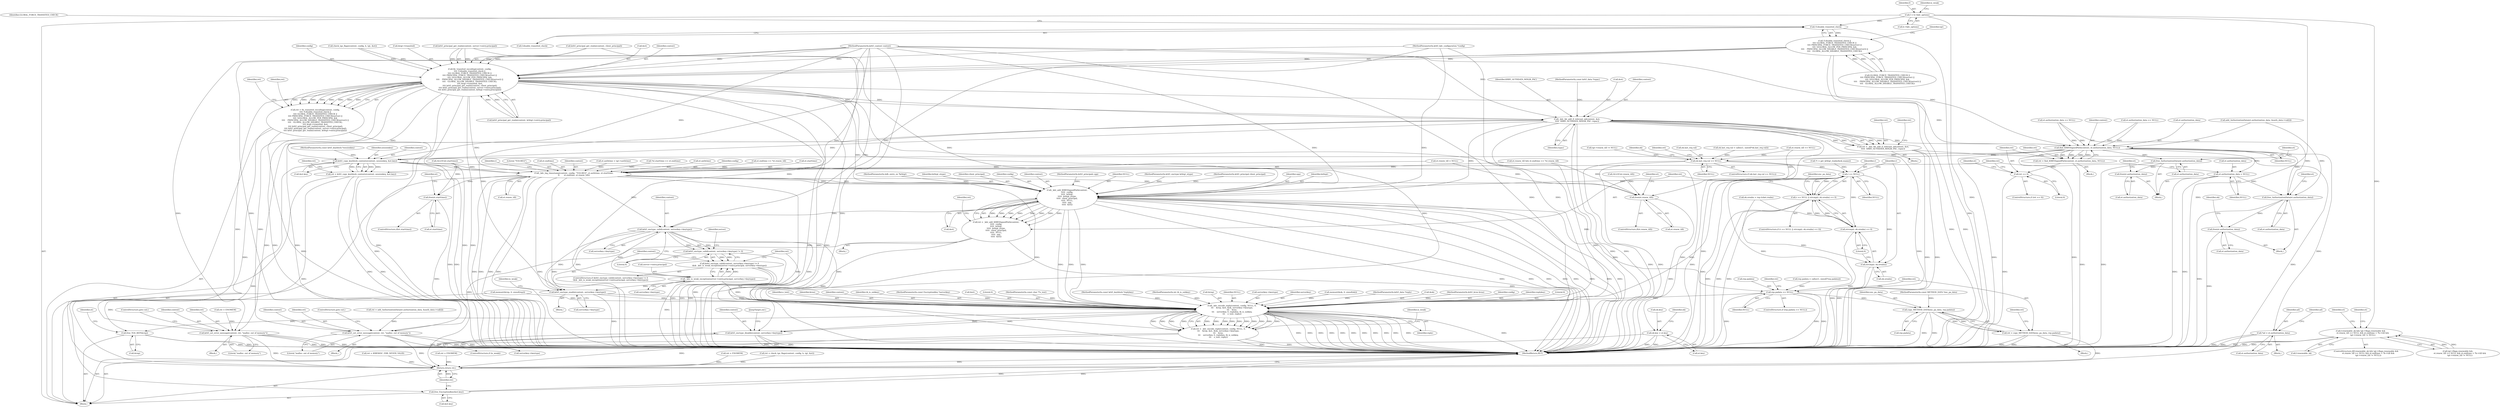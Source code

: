digraph "0_heimdal_b1e699103f08d6a0ca46a122193c9da65f6cf837_1@pointer" {
"1000139" [label="(Call,f = b->kdc_options)"];
"1000229" [label="(Call,!f.disable_transited_check)"];
"1000228" [label="(Call,!f.disable_transited_check ||\n\t\t\t\t GLOBAL_FORCE_TRANSITED_CHECK ||\n\t\t\t\t PRINCIPAL_FORCE_TRANSITED_CHECK(server) ||\n\t\t\t\t !((GLOBAL_ALLOW_PER_PRINCIPAL &&\n\t\t\t\t    PRINCIPAL_ALLOW_DISABLE_TRANSITED_CHECK(server)) ||\n\t\t\t\t   GLOBAL_ALLOW_DISABLE_TRANSITED_CHECK))"];
"1000225" [label="(Call,fix_transited_encoding(context, config,\n\t\t\t\t !f.disable_transited_check ||\n\t\t\t\t GLOBAL_FORCE_TRANSITED_CHECK ||\n\t\t\t\t PRINCIPAL_FORCE_TRANSITED_CHECK(server) ||\n\t\t\t\t !((GLOBAL_ALLOW_PER_PRINCIPAL &&\n\t\t\t\t    PRINCIPAL_ALLOW_DISABLE_TRANSITED_CHECK(server)) ||\n\t\t\t\t   GLOBAL_ALLOW_DISABLE_TRANSITED_CHECK),\n \t\t\t\t &tgt->transited, &et,\n \t\t\t\t krb5_principal_get_realm(context, client_principal),\n \t\t\t\t krb5_principal_get_realm(context, server->entry.principal),\n\t\t\t\t krb5_principal_get_realm(context, krbtgt->entry.principal)))"];
"1000223" [label="(Call,ret = fix_transited_encoding(context, config,\n\t\t\t\t !f.disable_transited_check ||\n\t\t\t\t GLOBAL_FORCE_TRANSITED_CHECK ||\n\t\t\t\t PRINCIPAL_FORCE_TRANSITED_CHECK(server) ||\n\t\t\t\t !((GLOBAL_ALLOW_PER_PRINCIPAL &&\n\t\t\t\t    PRINCIPAL_ALLOW_DISABLE_TRANSITED_CHECK(server)) ||\n\t\t\t\t   GLOBAL_ALLOW_DISABLE_TRANSITED_CHECK),\n \t\t\t\t &tgt->transited, &et,\n \t\t\t\t krb5_principal_get_realm(context, client_principal),\n \t\t\t\t krb5_principal_get_realm(context, server->entry.principal),\n\t\t\t\t krb5_principal_get_realm(context, krbtgt->entry.principal)))"];
"1001125" [label="(Return,return ret;)"];
"1000647" [label="(Call,_kdc_tkt_add_if_relevant_ad(context, &et,\n\t\t\t\t\t  KRB5_AUTHDATA_WIN2K_PAC, rspac))"];
"1000645" [label="(Call,ret = _kdc_tkt_add_if_relevant_ad(context, &et,\n\t\t\t\t\t  KRB5_AUTHDATA_WIN2K_PAC, rspac))"];
"1000691" [label="(Call,krb5_set_error_message(context, ret, \"malloc: out of memory\"))"];
"1000723" [label="(Call,krb5_set_error_message(context, ret, \"malloc: out of memory\"))"];
"1000730" [label="(Call,find_KRB5SignedPath(context, et.authorization_data, NULL))"];
"1000728" [label="(Call,ret = find_KRB5SignedPath(context, et.authorization_data, NULL))"];
"1000737" [label="(Call,ret == 0)"];
"1000750" [label="(Call,free_AuthorizationData(et.authorization_data))"];
"1000754" [label="(Call,free(et.authorization_data))"];
"1000758" [label="(Call,et.authorization_data = NULL)"];
"1001091" [label="(Call,free_AuthorizationData(et.authorization_data))"];
"1001095" [label="(Call,free(et.authorization_data))"];
"1000766" [label="(Call,*ad = et.authorization_data)"];
"1000788" [label="(Call,krb5_copy_keyblock_contents(context, sessionkey, &et.key))"];
"1000786" [label="(Call,ret = krb5_copy_keyblock_contents(context, sessionkey, &et.key))"];
"1000812" [label="(Call,ek.key = et.key)"];
"1000914" [label="(Call,_kdc_log_timestamp(context, config, \"TGS-REQ\", et.authtime, et.starttime,\n\t\t       et.endtime, et.renew_till))"];
"1000954" [label="(Call,_kdc_add_KRB5SignedPath(context,\n\t\t\t\t\t  config,\n\t\t\t\t\t  krbtgt,\n\t\t\t\t\t  krbtgt_etype,\n\t\t\t\t\t  client_principal,\n\t\t\t\t\t  NULL,\n\t\t\t\t\t  spp,\n\t\t\t\t\t  &et))"];
"1000952" [label="(Call,ret = _kdc_add_KRB5SignedPath(context,\n\t\t\t\t\t  config,\n\t\t\t\t\t  krbtgt,\n\t\t\t\t\t  krbtgt_etype,\n\t\t\t\t\t  client_principal,\n\t\t\t\t\t  NULL,\n\t\t\t\t\t  spp,\n\t\t\t\t\t  &et))"];
"1000984" [label="(Call,rep.padata == NULL)"];
"1000996" [label="(Call,copy_METHOD_DATA(enc_pa_data, rep.padata))"];
"1000994" [label="(Call,ret = copy_METHOD_DATA(enc_pa_data, rep.padata))"];
"1001033" [label="(Call,_kdc_encode_reply(context, config, NULL, 0,\n\t\t\t    &rep, &et, &ek, serverkey->keytype,\n\t\t\t    kvno,\n\t\t\t    serverkey, 0, replykey, rk_is_subkey,\n\t\t\t    e_text, reply))"];
"1001031" [label="(Call,ret = _kdc_encode_reply(context, config, NULL, 0,\n\t\t\t    &rep, &et, &ek, serverkey->keytype,\n\t\t\t    kvno,\n\t\t\t    serverkey, 0, replykey, rk_is_subkey,\n\t\t\t    e_text, reply))"];
"1001056" [label="(Call,krb5_enctype_disable(context, serverkey->keytype))"];
"1001062" [label="(Call,free_TGS_REP(&rep))"];
"1001007" [label="(Call,krb5_enctype_valid(context, serverkey->keytype))"];
"1001006" [label="(Call,krb5_enctype_valid(context, serverkey->keytype) != 0)"];
"1001005" [label="(Call,krb5_enctype_valid(context, serverkey->keytype) != 0\n\t&& _kdc_is_weak_exception(server->entry.principal, serverkey->keytype))"];
"1001013" [label="(Call,_kdc_is_weak_exception(server->entry.principal, serverkey->keytype))"];
"1001023" [label="(Call,krb5_enctype_enable(context, serverkey->keytype))"];
"1001074" [label="(Call,free(et.starttime))"];
"1001082" [label="(Call,free(et.renew_till))"];
"1001120" [label="(Call,free_EncryptionKey(&et.key))"];
"1000835" [label="(Call,ek.last_req.val == NULL)"];
"1000941" [label="(Call,r == NULL)"];
"1000940" [label="(Call,r == NULL || strcmp(r, ek.srealm) == 0)"];
"1000944" [label="(Call,strcmp(r, ek.srealm) == 0)"];
"1000945" [label="(Call,strcmp(r, ek.srealm))"];
"1000379" [label="(Call,f.renewable_ok && tgt->flags.renewable &&\n       et.renew_till == NULL && et.endtime < *b->till &&\n       tgt->renew_till != NULL)"];
"1000404" [label="(Call,tgt->renew_till != NULL)"];
"1000939" [label="(ControlStructure,if (r == NULL || strcmp(r, ek.srealm) == 0))"];
"1000914" [label="(Call,_kdc_log_timestamp(context, config, \"TGS-REQ\", et.authtime, et.starttime,\n\t\t       et.endtime, et.renew_till))"];
"1000249" [label="(Call,&et)"];
"1000228" [label="(Call,!f.disable_transited_check ||\n\t\t\t\t GLOBAL_FORCE_TRANSITED_CHECK ||\n\t\t\t\t PRINCIPAL_FORCE_TRANSITED_CHECK(server) ||\n\t\t\t\t !((GLOBAL_ALLOW_PER_PRINCIPAL &&\n\t\t\t\t    PRINCIPAL_ALLOW_DISABLE_TRANSITED_CHECK(server)) ||\n\t\t\t\t   GLOBAL_ALLOW_DISABLE_TRANSITED_CHECK))"];
"1000767" [label="(Identifier,ad)"];
"1001049" [label="(Literal,0)"];
"1000710" [label="(Call,add_AuthorizationData(et.authorization_data, &auth_data->val[i]))"];
"1000140" [label="(Identifier,f)"];
"1000687" [label="(Block,)"];
"1001052" [label="(Identifier,e_text)"];
"1001063" [label="(Call,&rep)"];
"1000791" [label="(Call,&et.key)"];
"1000692" [label="(Identifier,context)"];
"1000708" [label="(Call,ret = add_AuthorizationData(et.authorization_data, &auth_data->val[i]))"];
"1000932" [label="(Call,*r = get_krbtgt_realm(&ek.sname))"];
"1000251" [label="(Call,krb5_principal_get_realm(context, client_principal))"];
"1000726" [label="(Literal,\"malloc: out of memory\")"];
"1000177" [label="(Call,et.authtime = tgt->authtime)"];
"1000756" [label="(Identifier,et)"];
"1000813" [label="(Call,ek.key)"];
"1000812" [label="(Call,ek.key = et.key)"];
"1001014" [label="(Call,server->entry.principal)"];
"1000754" [label="(Call,free(et.authorization_data))"];
"1000786" [label="(Call,ret = krb5_copy_keyblock_contents(context, sessionkey, &et.key))"];
"1000759" [label="(Call,et.authorization_data)"];
"1000959" [label="(Identifier,client_principal)"];
"1000111" [label="(MethodParameterIn,krb5_context context)"];
"1000658" [label="(Block,)"];
"1000850" [label="(Identifier,ek)"];
"1001091" [label="(Call,free_AuthorizationData(et.authorization_data))"];
"1001033" [label="(Call,_kdc_encode_reply(context, config, NULL, 0,\n\t\t\t    &rep, &et, &ek, serverkey->keytype,\n\t\t\t    kvno,\n\t\t\t    serverkey, 0, replykey, rk_is_subkey,\n\t\t\t    e_text, reply))"];
"1000112" [label="(MethodParameterIn,krb5_kdc_configuration *config)"];
"1000378" [label="(ControlStructure,if(f.renewable_ok && tgt->flags.renewable &&\n       et.renew_till == NULL && et.endtime < *b->till &&\n       tgt->renew_till != NULL))"];
"1001090" [label="(Block,)"];
"1000646" [label="(Identifier,ret)"];
"1000956" [label="(Identifier,config)"];
"1000413" [label="(Identifier,et)"];
"1000947" [label="(Call,ek.srealm)"];
"1000962" [label="(Call,&et)"];
"1000644" [label="(Block,)"];
"1001016" [label="(Identifier,server)"];
"1000751" [label="(Call,et.authorization_data)"];
"1000927" [label="(Call,et.renew_till)"];
"1000560" [label="(Call,ret = KRB5KDC_ERR_NEVER_VALID)"];
"1000983" [label="(ControlStructure,if (rep.padata == NULL))"];
"1001025" [label="(Call,serverkey->keytype)"];
"1001005" [label="(Call,krb5_enctype_valid(context, serverkey->keytype) != 0\n\t&& _kdc_is_weak_exception(server->entry.principal, serverkey->keytype))"];
"1000790" [label="(Identifier,sessionkey)"];
"1000943" [label="(Identifier,NULL)"];
"1000944" [label="(Call,strcmp(r, ek.srealm) == 0)"];
"1000551" [label="(Call,*et.starttime == et.endtime)"];
"1000789" [label="(Identifier,context)"];
"1000985" [label="(Call,rep.padata)"];
"1000971" [label="(Block,)"];
"1000722" [label="(Block,)"];
"1001047" [label="(Identifier,kvno)"];
"1000213" [label="(Call,check_tgs_flags(context, config, b, tgt, &et))"];
"1001034" [label="(Identifier,context)"];
"1001051" [label="(Identifier,rk_is_subkey)"];
"1000762" [label="(Identifier,NULL)"];
"1000918" [label="(Call,et.authtime)"];
"1000990" [label="(Call,ret = ENOMEM)"];
"1000760" [label="(Identifier,et)"];
"1000951" [label="(Block,)"];
"1000226" [label="(Identifier,context)"];
"1000141" [label="(Call,b->kdc_options)"];
"1000952" [label="(Call,ret = _kdc_add_KRB5SignedPath(context,\n\t\t\t\t\t  config,\n\t\t\t\t\t  krbtgt,\n\t\t\t\t\t  krbtgt_etype,\n\t\t\t\t\t  client_principal,\n\t\t\t\t\t  NULL,\n\t\t\t\t\t  spp,\n\t\t\t\t\t  &et))"];
"1001009" [label="(Call,serverkey->keytype)"];
"1000955" [label="(Identifier,context)"];
"1000844" [label="(Identifier,ret)"];
"1000750" [label="(Call,free_AuthorizationData(et.authorization_data))"];
"1000688" [label="(Call,ret = ENOMEM)"];
"1001007" [label="(Call,krb5_enctype_valid(context, serverkey->keytype))"];
"1000916" [label="(Identifier,config)"];
"1000417" [label="(Call,ALLOC(et.renew_till))"];
"1001074" [label="(Call,free(et.starttime))"];
"1000118" [label="(MethodParameterIn,const EncryptionKey *serverkey)"];
"1000261" [label="(Call,krb5_principal_get_realm(context, krbtgt->entry.principal))"];
"1000129" [label="(MethodParameterIn,krb5_principals spp)"];
"1001062" [label="(Call,free_TGS_REP(&rep))"];
"1000729" [label="(Identifier,ret)"];
"1000787" [label="(Identifier,ret)"];
"1000960" [label="(Identifier,NULL)"];
"1000945" [label="(Call,strcmp(r, ek.srealm))"];
"1000233" [label="(Call,GLOBAL_FORCE_TRANSITED_CHECK ||\n\t\t\t\t PRINCIPAL_FORCE_TRANSITED_CHECK(server) ||\n\t\t\t\t !((GLOBAL_ALLOW_PER_PRINCIPAL &&\n\t\t\t\t    PRINCIPAL_ALLOW_DISABLE_TRANSITED_CHECK(server)) ||\n\t\t\t\t   GLOBAL_ALLOW_DISABLE_TRANSITED_CHECK))"];
"1000147" [label="(Identifier,is_weak)"];
"1001012" [label="(Literal,0)"];
"1000991" [label="(Identifier,ret)"];
"1001092" [label="(Call,et.authorization_data)"];
"1000745" [label="(Identifier,et)"];
"1000229" [label="(Call,!f.disable_transited_check)"];
"1000652" [label="(Identifier,rspac)"];
"1001057" [label="(Identifier,context)"];
"1000764" [label="(Block,)"];
"1000134" [label="(Block,)"];
"1001008" [label="(Identifier,context)"];
"1000984" [label="(Call,rep.padata == NULL)"];
"1001078" [label="(ControlStructure,if(et.renew_till))"];
"1001102" [label="(Identifier,ek)"];
"1001024" [label="(Identifier,context)"];
"1000128" [label="(MethodParameterIn,krb5_enctype krbtgt_etype)"];
"1000768" [label="(Call,et.authorization_data)"];
"1001040" [label="(Call,&et)"];
"1001037" [label="(Literal,0)"];
"1000126" [label="(MethodParameterIn,krb5_principal client_principal)"];
"1001068" [label="(Identifier,et)"];
"1000582" [label="(Call,et.renew_till = NULL)"];
"1001006" [label="(Call,krb5_enctype_valid(context, serverkey->keytype) != 0)"];
"1001053" [label="(Identifier,reply)"];
"1000730" [label="(Call,find_KRB5SignedPath(context, et.authorization_data, NULL))"];
"1000132" [label="(MethodParameterIn,const char **e_text)"];
"1000961" [label="(Identifier,spp)"];
"1000116" [label="(MethodParameterIn,const krb5_keyblock *replykey)"];
"1000739" [label="(Literal,0)"];
"1000724" [label="(Identifier,context)"];
"1000725" [label="(Identifier,ret)"];
"1000234" [label="(Identifier,GLOBAL_FORCE_TRANSITED_CHECK)"];
"1001127" [label="(MethodReturn,RET)"];
"1000269" [label="(Identifier,ret)"];
"1001125" [label="(Return,return ret;)"];
"1001061" [label="(JumpTarget,out:)"];
"1000727" [label="(ControlStructure,goto out;)"];
"1000695" [label="(ControlStructure,goto out;)"];
"1000988" [label="(Identifier,NULL)"];
"1000432" [label="(Identifier,et)"];
"1000735" [label="(Identifier,NULL)"];
"1000682" [label="(Call,et.authorization_data == NULL)"];
"1000723" [label="(Call,krb5_set_error_message(context, ret, \"malloc: out of memory\"))"];
"1001097" [label="(Identifier,et)"];
"1000775" [label="(Identifier,ad)"];
"1000569" [label="(Call,et.endtime == *et.renew_till)"];
"1000998" [label="(Call,rep.padata)"];
"1000921" [label="(Call,et.starttime)"];
"1001022" [label="(Block,)"];
"1000834" [label="(ControlStructure,if (ek.last_req.val == NULL))"];
"1000994" [label="(Call,ret = copy_METHOD_DATA(enc_pa_data, rep.padata))"];
"1000896" [label="(Call,ek.srealm = rep.ticket.realm)"];
"1001054" [label="(ControlStructure,if (is_weak))"];
"1001088" [label="(Identifier,et)"];
"1000654" [label="(Identifier,ret)"];
"1000694" [label="(Literal,\"malloc: out of memory\")"];
"1000117" [label="(MethodParameterIn,int rk_is_subkey)"];
"1000119" [label="(MethodParameterIn,const krb5_keyblock *sessionkey)"];
"1000565" [label="(Call,et.renew_till && et.endtime == *et.renew_till)"];
"1001038" [label="(Call,&rep)"];
"1000957" [label="(Identifier,krbtgt)"];
"1000843" [label="(Call,ret = ENOMEM)"];
"1000737" [label="(Call,ret == 0)"];
"1000972" [label="(Call,rep.padata = calloc(1, sizeof(*rep.padata)))"];
"1000954" [label="(Call,_kdc_add_KRB5SignedPath(context,\n\t\t\t\t\t  config,\n\t\t\t\t\t  krbtgt,\n\t\t\t\t\t  krbtgt_etype,\n\t\t\t\t\t  client_principal,\n\t\t\t\t\t  NULL,\n\t\t\t\t\t  spp,\n\t\t\t\t\t  &et))"];
"1000223" [label="(Call,ret = fix_transited_encoding(context, config,\n\t\t\t\t !f.disable_transited_check ||\n\t\t\t\t GLOBAL_FORCE_TRANSITED_CHECK ||\n\t\t\t\t PRINCIPAL_FORCE_TRANSITED_CHECK(server) ||\n\t\t\t\t !((GLOBAL_ALLOW_PER_PRINCIPAL &&\n\t\t\t\t    PRINCIPAL_ALLOW_DISABLE_TRANSITED_CHECK(server)) ||\n\t\t\t\t   GLOBAL_ALLOW_DISABLE_TRANSITED_CHECK),\n \t\t\t\t &tgt->transited, &et,\n \t\t\t\t krb5_principal_get_realm(context, client_principal),\n \t\t\t\t krb5_principal_get_realm(context, server->entry.principal),\n\t\t\t\t krb5_principal_get_realm(context, krbtgt->entry.principal)))"];
"1001004" [label="(ControlStructure,if (krb5_enctype_valid(context, serverkey->keytype) != 0\n\t&& _kdc_is_weak_exception(server->entry.principal, serverkey->keytype)))"];
"1000691" [label="(Call,krb5_set_error_message(context, ret, \"malloc: out of memory\"))"];
"1000254" [label="(Call,krb5_principal_get_realm(context, server->entry.principal))"];
"1001120" [label="(Call,free_EncryptionKey(&et.key))"];
"1000835" [label="(Call,ek.last_req.val == NULL)"];
"1001121" [label="(Call,&et.key)"];
"1000383" [label="(Call,tgt->flags.renewable &&\n       et.renew_till == NULL && et.endtime < *b->till &&\n       tgt->renew_till != NULL)"];
"1000645" [label="(Call,ret = _kdc_tkt_add_if_relevant_ad(context, &et,\n\t\t\t\t\t  KRB5_AUTHDATA_WIN2K_PAC, rspac))"];
"1000819" [label="(Call,ek.last_req.val = calloc(1, sizeof(*ek.last_req.val)))"];
"1000211" [label="(Call,ret = check_tgs_flags(context, config, b, tgt, &et))"];
"1000731" [label="(Identifier,context)"];
"1000648" [label="(Identifier,context)"];
"1000149" [label="(Call,memset(&rep, 0, sizeof(rep)))"];
"1001032" [label="(Identifier,ret)"];
"1000758" [label="(Call,et.authorization_data = NULL)"];
"1001083" [label="(Call,et.renew_till)"];
"1000933" [label="(Identifier,r)"];
"1001036" [label="(Identifier,NULL)"];
"1000225" [label="(Call,fix_transited_encoding(context, config,\n\t\t\t\t !f.disable_transited_check ||\n\t\t\t\t GLOBAL_FORCE_TRANSITED_CHECK ||\n\t\t\t\t PRINCIPAL_FORCE_TRANSITED_CHECK(server) ||\n\t\t\t\t !((GLOBAL_ALLOW_PER_PRINCIPAL &&\n\t\t\t\t    PRINCIPAL_ALLOW_DISABLE_TRANSITED_CHECK(server)) ||\n\t\t\t\t   GLOBAL_ALLOW_DISABLE_TRANSITED_CHECK),\n \t\t\t\t &tgt->transited, &et,\n \t\t\t\t krb5_principal_get_realm(context, client_principal),\n \t\t\t\t krb5_principal_get_realm(context, server->entry.principal),\n\t\t\t\t krb5_principal_get_realm(context, krbtgt->entry.principal)))"];
"1000766" [label="(Call,*ad = et.authorization_data)"];
"1001096" [label="(Call,et.authorization_data)"];
"1000995" [label="(Identifier,ret)"];
"1000127" [label="(MethodParameterIn,hdb_entry_ex *krbtgt)"];
"1000390" [label="(Call,et.renew_till == NULL)"];
"1000664" [label="(Call,et.authorization_data == NULL)"];
"1000380" [label="(Call,f.renewable_ok)"];
"1000796" [label="(Identifier,ret)"];
"1000693" [label="(Identifier,ret)"];
"1000816" [label="(Call,et.key)"];
"1000950" [label="(Literal,0)"];
"1000965" [label="(Identifier,ret)"];
"1001126" [label="(Identifier,ret)"];
"1000997" [label="(Identifier,enc_pa_data)"];
"1000841" [label="(Identifier,NULL)"];
"1001002" [label="(Identifier,ret)"];
"1000738" [label="(Identifier,ret)"];
"1001044" [label="(Call,serverkey->keytype)"];
"1001095" [label="(Call,free(et.authorization_data))"];
"1000736" [label="(ControlStructure,if (ret == 0))"];
"1000227" [label="(Identifier,config)"];
"1001048" [label="(Identifier,serverkey)"];
"1001070" [label="(ControlStructure,if(et.starttime))"];
"1001023" [label="(Call,krb5_enctype_enable(context, serverkey->keytype))"];
"1000161" [label="(Call,memset(&ek, 0, sizeof(ek)))"];
"1000946" [label="(Identifier,r)"];
"1001082" [label="(Call,free(et.renew_till))"];
"1000749" [label="(Block,)"];
"1000969" [label="(Identifier,enc_pa_data)"];
"1001058" [label="(Call,serverkey->keytype)"];
"1000958" [label="(Identifier,krbtgt_etype)"];
"1000647" [label="(Call,_kdc_tkt_add_if_relevant_ad(context, &et,\n\t\t\t\t\t  KRB5_AUTHDATA_WIN2K_PAC, rspac))"];
"1000131" [label="(MethodParameterIn,const METHOD_DATA *enc_pa_data)"];
"1000755" [label="(Call,et.authorization_data)"];
"1000133" [label="(MethodParameterIn,krb5_data *reply)"];
"1000230" [label="(Call,f.disable_transited_check)"];
"1000651" [label="(Identifier,KRB5_AUTHDATA_WIN2K_PAC)"];
"1001055" [label="(Identifier,is_weak)"];
"1001029" [label="(Identifier,is_weak)"];
"1000728" [label="(Call,ret = find_KRB5SignedPath(context, et.authorization_data, NULL))"];
"1000953" [label="(Identifier,ret)"];
"1001075" [label="(Call,et.starttime)"];
"1001080" [label="(Identifier,et)"];
"1000940" [label="(Call,r == NULL || strcmp(r, ek.srealm) == 0)"];
"1000788" [label="(Call,krb5_copy_keyblock_contents(context, sessionkey, &et.key))"];
"1001042" [label="(Call,&ek)"];
"1001056" [label="(Call,krb5_enctype_disable(context, serverkey->keytype))"];
"1000942" [label="(Identifier,r)"];
"1000917" [label="(Literal,\"TGS-REQ\")"];
"1001031" [label="(Call,ret = _kdc_encode_reply(context, config, NULL, 0,\n\t\t\t    &rep, &et, &ek, serverkey->keytype,\n\t\t\t    kvno,\n\t\t\t    serverkey, 0, replykey, rk_is_subkey,\n\t\t\t    e_text, reply))"];
"1000201" [label="(Call,ALLOC(et.starttime))"];
"1001019" [label="(Call,serverkey->keytype)"];
"1000732" [label="(Call,et.authorization_data)"];
"1000139" [label="(Call,f = b->kdc_options)"];
"1000996" [label="(Call,copy_METHOD_DATA(enc_pa_data, rep.padata))"];
"1000120" [label="(MethodParameterIn,krb5_kvno kvno)"];
"1000924" [label="(Call,et.endtime)"];
"1000247" [label="(Identifier,tgt)"];
"1000941" [label="(Call,r == NULL)"];
"1001035" [label="(Identifier,config)"];
"1001013" [label="(Call,_kdc_is_weak_exception(server->entry.principal, serverkey->keytype))"];
"1000224" [label="(Identifier,ret)"];
"1000915" [label="(Identifier,context)"];
"1000130" [label="(MethodParameterIn,const krb5_data *rspac)"];
"1000245" [label="(Call,&tgt->transited)"];
"1000822" [label="(Identifier,ek)"];
"1000836" [label="(Call,ek.last_req.val)"];
"1001050" [label="(Identifier,replykey)"];
"1000379" [label="(Call,f.renewable_ok && tgt->flags.renewable &&\n       et.renew_till == NULL && et.endtime < *b->till &&\n       tgt->renew_till != NULL)"];
"1000649" [label="(Call,&et)"];
"1000139" -> "1000134"  [label="AST: "];
"1000139" -> "1000141"  [label="CFG: "];
"1000140" -> "1000139"  [label="AST: "];
"1000141" -> "1000139"  [label="AST: "];
"1000147" -> "1000139"  [label="CFG: "];
"1000139" -> "1001127"  [label="DDG: "];
"1000139" -> "1001127"  [label="DDG: "];
"1000139" -> "1000229"  [label="DDG: "];
"1000139" -> "1000379"  [label="DDG: "];
"1000229" -> "1000228"  [label="AST: "];
"1000229" -> "1000230"  [label="CFG: "];
"1000230" -> "1000229"  [label="AST: "];
"1000234" -> "1000229"  [label="CFG: "];
"1000228" -> "1000229"  [label="CFG: "];
"1000229" -> "1001127"  [label="DDG: "];
"1000229" -> "1000228"  [label="DDG: "];
"1000228" -> "1000225"  [label="AST: "];
"1000228" -> "1000233"  [label="CFG: "];
"1000233" -> "1000228"  [label="AST: "];
"1000247" -> "1000228"  [label="CFG: "];
"1000228" -> "1001127"  [label="DDG: "];
"1000228" -> "1001127"  [label="DDG: "];
"1000228" -> "1000225"  [label="DDG: "];
"1000228" -> "1000225"  [label="DDG: "];
"1000233" -> "1000228"  [label="DDG: "];
"1000233" -> "1000228"  [label="DDG: "];
"1000225" -> "1000223"  [label="AST: "];
"1000225" -> "1000261"  [label="CFG: "];
"1000226" -> "1000225"  [label="AST: "];
"1000227" -> "1000225"  [label="AST: "];
"1000245" -> "1000225"  [label="AST: "];
"1000249" -> "1000225"  [label="AST: "];
"1000251" -> "1000225"  [label="AST: "];
"1000254" -> "1000225"  [label="AST: "];
"1000261" -> "1000225"  [label="AST: "];
"1000223" -> "1000225"  [label="CFG: "];
"1000225" -> "1001127"  [label="DDG: "];
"1000225" -> "1001127"  [label="DDG: "];
"1000225" -> "1001127"  [label="DDG: "];
"1000225" -> "1001127"  [label="DDG: "];
"1000225" -> "1001127"  [label="DDG: "];
"1000225" -> "1001127"  [label="DDG: "];
"1000225" -> "1001127"  [label="DDG: "];
"1000225" -> "1001127"  [label="DDG: "];
"1000225" -> "1000223"  [label="DDG: "];
"1000225" -> "1000223"  [label="DDG: "];
"1000225" -> "1000223"  [label="DDG: "];
"1000225" -> "1000223"  [label="DDG: "];
"1000225" -> "1000223"  [label="DDG: "];
"1000225" -> "1000223"  [label="DDG: "];
"1000225" -> "1000223"  [label="DDG: "];
"1000225" -> "1000223"  [label="DDG: "];
"1000261" -> "1000225"  [label="DDG: "];
"1000261" -> "1000225"  [label="DDG: "];
"1000111" -> "1000225"  [label="DDG: "];
"1000213" -> "1000225"  [label="DDG: "];
"1000213" -> "1000225"  [label="DDG: "];
"1000112" -> "1000225"  [label="DDG: "];
"1000251" -> "1000225"  [label="DDG: "];
"1000251" -> "1000225"  [label="DDG: "];
"1000254" -> "1000225"  [label="DDG: "];
"1000254" -> "1000225"  [label="DDG: "];
"1000225" -> "1000647"  [label="DDG: "];
"1000225" -> "1000647"  [label="DDG: "];
"1000225" -> "1000691"  [label="DDG: "];
"1000225" -> "1000723"  [label="DDG: "];
"1000225" -> "1000730"  [label="DDG: "];
"1000225" -> "1000788"  [label="DDG: "];
"1000225" -> "1000914"  [label="DDG: "];
"1000225" -> "1000954"  [label="DDG: "];
"1000225" -> "1001033"  [label="DDG: "];
"1000223" -> "1000134"  [label="AST: "];
"1000224" -> "1000223"  [label="AST: "];
"1000269" -> "1000223"  [label="CFG: "];
"1000223" -> "1001127"  [label="DDG: "];
"1000223" -> "1001127"  [label="DDG: "];
"1000223" -> "1001125"  [label="DDG: "];
"1001125" -> "1000134"  [label="AST: "];
"1001125" -> "1001126"  [label="CFG: "];
"1001126" -> "1001125"  [label="AST: "];
"1001127" -> "1001125"  [label="CFG: "];
"1001125" -> "1001127"  [label="DDG: "];
"1001126" -> "1001125"  [label="DDG: "];
"1000691" -> "1001125"  [label="DDG: "];
"1000645" -> "1001125"  [label="DDG: "];
"1000952" -> "1001125"  [label="DDG: "];
"1000843" -> "1001125"  [label="DDG: "];
"1000990" -> "1001125"  [label="DDG: "];
"1000786" -> "1001125"  [label="DDG: "];
"1000211" -> "1001125"  [label="DDG: "];
"1000723" -> "1001125"  [label="DDG: "];
"1000994" -> "1001125"  [label="DDG: "];
"1001031" -> "1001125"  [label="DDG: "];
"1000560" -> "1001125"  [label="DDG: "];
"1000647" -> "1000645"  [label="AST: "];
"1000647" -> "1000652"  [label="CFG: "];
"1000648" -> "1000647"  [label="AST: "];
"1000649" -> "1000647"  [label="AST: "];
"1000651" -> "1000647"  [label="AST: "];
"1000652" -> "1000647"  [label="AST: "];
"1000645" -> "1000647"  [label="CFG: "];
"1000647" -> "1001127"  [label="DDG: "];
"1000647" -> "1001127"  [label="DDG: "];
"1000647" -> "1001127"  [label="DDG: "];
"1000647" -> "1001127"  [label="DDG: "];
"1000647" -> "1000645"  [label="DDG: "];
"1000647" -> "1000645"  [label="DDG: "];
"1000647" -> "1000645"  [label="DDG: "];
"1000647" -> "1000645"  [label="DDG: "];
"1000111" -> "1000647"  [label="DDG: "];
"1000130" -> "1000647"  [label="DDG: "];
"1000647" -> "1000691"  [label="DDG: "];
"1000647" -> "1000723"  [label="DDG: "];
"1000647" -> "1000730"  [label="DDG: "];
"1000647" -> "1000788"  [label="DDG: "];
"1000647" -> "1000954"  [label="DDG: "];
"1000647" -> "1001033"  [label="DDG: "];
"1000645" -> "1000644"  [label="AST: "];
"1000646" -> "1000645"  [label="AST: "];
"1000654" -> "1000645"  [label="CFG: "];
"1000645" -> "1001127"  [label="DDG: "];
"1000645" -> "1001127"  [label="DDG: "];
"1000691" -> "1000687"  [label="AST: "];
"1000691" -> "1000694"  [label="CFG: "];
"1000692" -> "1000691"  [label="AST: "];
"1000693" -> "1000691"  [label="AST: "];
"1000694" -> "1000691"  [label="AST: "];
"1000695" -> "1000691"  [label="CFG: "];
"1000691" -> "1001127"  [label="DDG: "];
"1000691" -> "1001127"  [label="DDG: "];
"1000691" -> "1001127"  [label="DDG: "];
"1000111" -> "1000691"  [label="DDG: "];
"1000688" -> "1000691"  [label="DDG: "];
"1000723" -> "1000722"  [label="AST: "];
"1000723" -> "1000726"  [label="CFG: "];
"1000724" -> "1000723"  [label="AST: "];
"1000725" -> "1000723"  [label="AST: "];
"1000726" -> "1000723"  [label="AST: "];
"1000727" -> "1000723"  [label="CFG: "];
"1000723" -> "1001127"  [label="DDG: "];
"1000723" -> "1001127"  [label="DDG: "];
"1000723" -> "1001127"  [label="DDG: "];
"1000111" -> "1000723"  [label="DDG: "];
"1000708" -> "1000723"  [label="DDG: "];
"1000730" -> "1000728"  [label="AST: "];
"1000730" -> "1000735"  [label="CFG: "];
"1000731" -> "1000730"  [label="AST: "];
"1000732" -> "1000730"  [label="AST: "];
"1000735" -> "1000730"  [label="AST: "];
"1000728" -> "1000730"  [label="CFG: "];
"1000730" -> "1001127"  [label="DDG: "];
"1000730" -> "1001127"  [label="DDG: "];
"1000730" -> "1000728"  [label="DDG: "];
"1000730" -> "1000728"  [label="DDG: "];
"1000730" -> "1000728"  [label="DDG: "];
"1000111" -> "1000730"  [label="DDG: "];
"1000710" -> "1000730"  [label="DDG: "];
"1000682" -> "1000730"  [label="DDG: "];
"1000682" -> "1000730"  [label="DDG: "];
"1000664" -> "1000730"  [label="DDG: "];
"1000664" -> "1000730"  [label="DDG: "];
"1000730" -> "1000750"  [label="DDG: "];
"1000730" -> "1000758"  [label="DDG: "];
"1000730" -> "1000766"  [label="DDG: "];
"1000730" -> "1000788"  [label="DDG: "];
"1000730" -> "1000835"  [label="DDG: "];
"1000730" -> "1001091"  [label="DDG: "];
"1000728" -> "1000658"  [label="AST: "];
"1000729" -> "1000728"  [label="AST: "];
"1000738" -> "1000728"  [label="CFG: "];
"1000728" -> "1001127"  [label="DDG: "];
"1000728" -> "1000737"  [label="DDG: "];
"1000737" -> "1000736"  [label="AST: "];
"1000737" -> "1000739"  [label="CFG: "];
"1000738" -> "1000737"  [label="AST: "];
"1000739" -> "1000737"  [label="AST: "];
"1000745" -> "1000737"  [label="CFG: "];
"1000787" -> "1000737"  [label="CFG: "];
"1000737" -> "1001127"  [label="DDG: "];
"1000750" -> "1000749"  [label="AST: "];
"1000750" -> "1000751"  [label="CFG: "];
"1000751" -> "1000750"  [label="AST: "];
"1000756" -> "1000750"  [label="CFG: "];
"1000750" -> "1001127"  [label="DDG: "];
"1000750" -> "1000754"  [label="DDG: "];
"1000754" -> "1000749"  [label="AST: "];
"1000754" -> "1000755"  [label="CFG: "];
"1000755" -> "1000754"  [label="AST: "];
"1000760" -> "1000754"  [label="CFG: "];
"1000758" -> "1000749"  [label="AST: "];
"1000758" -> "1000762"  [label="CFG: "];
"1000759" -> "1000758"  [label="AST: "];
"1000762" -> "1000758"  [label="AST: "];
"1000787" -> "1000758"  [label="CFG: "];
"1000758" -> "1001127"  [label="DDG: "];
"1000758" -> "1001127"  [label="DDG: "];
"1000758" -> "1001091"  [label="DDG: "];
"1001091" -> "1001090"  [label="AST: "];
"1001091" -> "1001092"  [label="CFG: "];
"1001092" -> "1001091"  [label="AST: "];
"1001097" -> "1001091"  [label="CFG: "];
"1001091" -> "1001127"  [label="DDG: "];
"1000710" -> "1001091"  [label="DDG: "];
"1000682" -> "1001091"  [label="DDG: "];
"1001091" -> "1001095"  [label="DDG: "];
"1001095" -> "1001090"  [label="AST: "];
"1001095" -> "1001096"  [label="CFG: "];
"1001096" -> "1001095"  [label="AST: "];
"1001102" -> "1001095"  [label="CFG: "];
"1001095" -> "1001127"  [label="DDG: "];
"1000766" -> "1000764"  [label="AST: "];
"1000766" -> "1000768"  [label="CFG: "];
"1000767" -> "1000766"  [label="AST: "];
"1000768" -> "1000766"  [label="AST: "];
"1000775" -> "1000766"  [label="CFG: "];
"1000766" -> "1001127"  [label="DDG: "];
"1000766" -> "1001127"  [label="DDG: "];
"1000788" -> "1000786"  [label="AST: "];
"1000788" -> "1000791"  [label="CFG: "];
"1000789" -> "1000788"  [label="AST: "];
"1000790" -> "1000788"  [label="AST: "];
"1000791" -> "1000788"  [label="AST: "];
"1000786" -> "1000788"  [label="CFG: "];
"1000788" -> "1001127"  [label="DDG: "];
"1000788" -> "1001127"  [label="DDG: "];
"1000788" -> "1000786"  [label="DDG: "];
"1000788" -> "1000786"  [label="DDG: "];
"1000788" -> "1000786"  [label="DDG: "];
"1000111" -> "1000788"  [label="DDG: "];
"1000119" -> "1000788"  [label="DDG: "];
"1000788" -> "1000812"  [label="DDG: "];
"1000788" -> "1000914"  [label="DDG: "];
"1000788" -> "1001120"  [label="DDG: "];
"1000786" -> "1000134"  [label="AST: "];
"1000787" -> "1000786"  [label="AST: "];
"1000796" -> "1000786"  [label="CFG: "];
"1000786" -> "1001127"  [label="DDG: "];
"1000786" -> "1001127"  [label="DDG: "];
"1000812" -> "1000134"  [label="AST: "];
"1000812" -> "1000816"  [label="CFG: "];
"1000813" -> "1000812"  [label="AST: "];
"1000816" -> "1000812"  [label="AST: "];
"1000822" -> "1000812"  [label="CFG: "];
"1000812" -> "1001127"  [label="DDG: "];
"1000812" -> "1001127"  [label="DDG: "];
"1000914" -> "1000134"  [label="AST: "];
"1000914" -> "1000927"  [label="CFG: "];
"1000915" -> "1000914"  [label="AST: "];
"1000916" -> "1000914"  [label="AST: "];
"1000917" -> "1000914"  [label="AST: "];
"1000918" -> "1000914"  [label="AST: "];
"1000921" -> "1000914"  [label="AST: "];
"1000924" -> "1000914"  [label="AST: "];
"1000927" -> "1000914"  [label="AST: "];
"1000933" -> "1000914"  [label="CFG: "];
"1000914" -> "1001127"  [label="DDG: "];
"1000914" -> "1001127"  [label="DDG: "];
"1000914" -> "1001127"  [label="DDG: "];
"1000914" -> "1001127"  [label="DDG: "];
"1000914" -> "1001127"  [label="DDG: "];
"1000914" -> "1001127"  [label="DDG: "];
"1000914" -> "1001127"  [label="DDG: "];
"1000111" -> "1000914"  [label="DDG: "];
"1000112" -> "1000914"  [label="DDG: "];
"1000177" -> "1000914"  [label="DDG: "];
"1000201" -> "1000914"  [label="DDG: "];
"1000551" -> "1000914"  [label="DDG: "];
"1000569" -> "1000914"  [label="DDG: "];
"1000582" -> "1000914"  [label="DDG: "];
"1000565" -> "1000914"  [label="DDG: "];
"1000914" -> "1000954"  [label="DDG: "];
"1000914" -> "1000954"  [label="DDG: "];
"1000914" -> "1001007"  [label="DDG: "];
"1000914" -> "1001033"  [label="DDG: "];
"1000914" -> "1001074"  [label="DDG: "];
"1000914" -> "1001082"  [label="DDG: "];
"1000954" -> "1000952"  [label="AST: "];
"1000954" -> "1000962"  [label="CFG: "];
"1000955" -> "1000954"  [label="AST: "];
"1000956" -> "1000954"  [label="AST: "];
"1000957" -> "1000954"  [label="AST: "];
"1000958" -> "1000954"  [label="AST: "];
"1000959" -> "1000954"  [label="AST: "];
"1000960" -> "1000954"  [label="AST: "];
"1000961" -> "1000954"  [label="AST: "];
"1000962" -> "1000954"  [label="AST: "];
"1000952" -> "1000954"  [label="CFG: "];
"1000954" -> "1001127"  [label="DDG: "];
"1000954" -> "1001127"  [label="DDG: "];
"1000954" -> "1001127"  [label="DDG: "];
"1000954" -> "1001127"  [label="DDG: "];
"1000954" -> "1001127"  [label="DDG: "];
"1000954" -> "1001127"  [label="DDG: "];
"1000954" -> "1001127"  [label="DDG: "];
"1000954" -> "1001127"  [label="DDG: "];
"1000954" -> "1000952"  [label="DDG: "];
"1000954" -> "1000952"  [label="DDG: "];
"1000954" -> "1000952"  [label="DDG: "];
"1000954" -> "1000952"  [label="DDG: "];
"1000954" -> "1000952"  [label="DDG: "];
"1000954" -> "1000952"  [label="DDG: "];
"1000954" -> "1000952"  [label="DDG: "];
"1000954" -> "1000952"  [label="DDG: "];
"1000111" -> "1000954"  [label="DDG: "];
"1000112" -> "1000954"  [label="DDG: "];
"1000127" -> "1000954"  [label="DDG: "];
"1000128" -> "1000954"  [label="DDG: "];
"1000251" -> "1000954"  [label="DDG: "];
"1000126" -> "1000954"  [label="DDG: "];
"1000941" -> "1000954"  [label="DDG: "];
"1000129" -> "1000954"  [label="DDG: "];
"1000954" -> "1000984"  [label="DDG: "];
"1000954" -> "1001007"  [label="DDG: "];
"1000954" -> "1001033"  [label="DDG: "];
"1000954" -> "1001033"  [label="DDG: "];
"1000954" -> "1001033"  [label="DDG: "];
"1000952" -> "1000951"  [label="AST: "];
"1000953" -> "1000952"  [label="AST: "];
"1000965" -> "1000952"  [label="CFG: "];
"1000952" -> "1001127"  [label="DDG: "];
"1000952" -> "1001127"  [label="DDG: "];
"1000984" -> "1000983"  [label="AST: "];
"1000984" -> "1000988"  [label="CFG: "];
"1000985" -> "1000984"  [label="AST: "];
"1000988" -> "1000984"  [label="AST: "];
"1000991" -> "1000984"  [label="CFG: "];
"1000995" -> "1000984"  [label="CFG: "];
"1000984" -> "1001127"  [label="DDG: "];
"1000984" -> "1001127"  [label="DDG: "];
"1000984" -> "1001127"  [label="DDG: "];
"1000972" -> "1000984"  [label="DDG: "];
"1000941" -> "1000984"  [label="DDG: "];
"1000984" -> "1000996"  [label="DDG: "];
"1000984" -> "1001033"  [label="DDG: "];
"1000996" -> "1000994"  [label="AST: "];
"1000996" -> "1000998"  [label="CFG: "];
"1000997" -> "1000996"  [label="AST: "];
"1000998" -> "1000996"  [label="AST: "];
"1000994" -> "1000996"  [label="CFG: "];
"1000996" -> "1001127"  [label="DDG: "];
"1000996" -> "1001127"  [label="DDG: "];
"1000996" -> "1000994"  [label="DDG: "];
"1000996" -> "1000994"  [label="DDG: "];
"1000131" -> "1000996"  [label="DDG: "];
"1000994" -> "1000971"  [label="AST: "];
"1000995" -> "1000994"  [label="AST: "];
"1001002" -> "1000994"  [label="CFG: "];
"1000994" -> "1001127"  [label="DDG: "];
"1000994" -> "1001127"  [label="DDG: "];
"1001033" -> "1001031"  [label="AST: "];
"1001033" -> "1001053"  [label="CFG: "];
"1001034" -> "1001033"  [label="AST: "];
"1001035" -> "1001033"  [label="AST: "];
"1001036" -> "1001033"  [label="AST: "];
"1001037" -> "1001033"  [label="AST: "];
"1001038" -> "1001033"  [label="AST: "];
"1001040" -> "1001033"  [label="AST: "];
"1001042" -> "1001033"  [label="AST: "];
"1001044" -> "1001033"  [label="AST: "];
"1001047" -> "1001033"  [label="AST: "];
"1001048" -> "1001033"  [label="AST: "];
"1001049" -> "1001033"  [label="AST: "];
"1001050" -> "1001033"  [label="AST: "];
"1001051" -> "1001033"  [label="AST: "];
"1001052" -> "1001033"  [label="AST: "];
"1001053" -> "1001033"  [label="AST: "];
"1001031" -> "1001033"  [label="CFG: "];
"1001033" -> "1001127"  [label="DDG: "];
"1001033" -> "1001127"  [label="DDG: "];
"1001033" -> "1001127"  [label="DDG: "];
"1001033" -> "1001127"  [label="DDG: "];
"1001033" -> "1001127"  [label="DDG: "];
"1001033" -> "1001127"  [label="DDG: "];
"1001033" -> "1001127"  [label="DDG: "];
"1001033" -> "1001127"  [label="DDG: "];
"1001033" -> "1001127"  [label="DDG: "];
"1001033" -> "1001127"  [label="DDG: "];
"1001033" -> "1001127"  [label="DDG: "];
"1001033" -> "1001127"  [label="DDG: "];
"1001033" -> "1001031"  [label="DDG: "];
"1001033" -> "1001031"  [label="DDG: "];
"1001033" -> "1001031"  [label="DDG: "];
"1001033" -> "1001031"  [label="DDG: "];
"1001033" -> "1001031"  [label="DDG: "];
"1001033" -> "1001031"  [label="DDG: "];
"1001033" -> "1001031"  [label="DDG: "];
"1001033" -> "1001031"  [label="DDG: "];
"1001033" -> "1001031"  [label="DDG: "];
"1001033" -> "1001031"  [label="DDG: "];
"1001033" -> "1001031"  [label="DDG: "];
"1001033" -> "1001031"  [label="DDG: "];
"1001033" -> "1001031"  [label="DDG: "];
"1001033" -> "1001031"  [label="DDG: "];
"1001023" -> "1001033"  [label="DDG: "];
"1001023" -> "1001033"  [label="DDG: "];
"1001007" -> "1001033"  [label="DDG: "];
"1001007" -> "1001033"  [label="DDG: "];
"1000111" -> "1001033"  [label="DDG: "];
"1000112" -> "1001033"  [label="DDG: "];
"1000941" -> "1001033"  [label="DDG: "];
"1000149" -> "1001033"  [label="DDG: "];
"1000161" -> "1001033"  [label="DDG: "];
"1001013" -> "1001033"  [label="DDG: "];
"1000120" -> "1001033"  [label="DDG: "];
"1000118" -> "1001033"  [label="DDG: "];
"1000116" -> "1001033"  [label="DDG: "];
"1000117" -> "1001033"  [label="DDG: "];
"1000132" -> "1001033"  [label="DDG: "];
"1000133" -> "1001033"  [label="DDG: "];
"1001033" -> "1001056"  [label="DDG: "];
"1001033" -> "1001056"  [label="DDG: "];
"1001033" -> "1001062"  [label="DDG: "];
"1001031" -> "1000134"  [label="AST: "];
"1001032" -> "1001031"  [label="AST: "];
"1001055" -> "1001031"  [label="CFG: "];
"1001031" -> "1001127"  [label="DDG: "];
"1001031" -> "1001127"  [label="DDG: "];
"1001056" -> "1001054"  [label="AST: "];
"1001056" -> "1001058"  [label="CFG: "];
"1001057" -> "1001056"  [label="AST: "];
"1001058" -> "1001056"  [label="AST: "];
"1001061" -> "1001056"  [label="CFG: "];
"1001056" -> "1001127"  [label="DDG: "];
"1001056" -> "1001127"  [label="DDG: "];
"1001056" -> "1001127"  [label="DDG: "];
"1000111" -> "1001056"  [label="DDG: "];
"1001062" -> "1000134"  [label="AST: "];
"1001062" -> "1001063"  [label="CFG: "];
"1001063" -> "1001062"  [label="AST: "];
"1001068" -> "1001062"  [label="CFG: "];
"1001062" -> "1001127"  [label="DDG: "];
"1001062" -> "1001127"  [label="DDG: "];
"1000149" -> "1001062"  [label="DDG: "];
"1001007" -> "1001006"  [label="AST: "];
"1001007" -> "1001009"  [label="CFG: "];
"1001008" -> "1001007"  [label="AST: "];
"1001009" -> "1001007"  [label="AST: "];
"1001012" -> "1001007"  [label="CFG: "];
"1001007" -> "1001006"  [label="DDG: "];
"1001007" -> "1001006"  [label="DDG: "];
"1000111" -> "1001007"  [label="DDG: "];
"1001007" -> "1001013"  [label="DDG: "];
"1001007" -> "1001023"  [label="DDG: "];
"1001007" -> "1001023"  [label="DDG: "];
"1001006" -> "1001005"  [label="AST: "];
"1001006" -> "1001012"  [label="CFG: "];
"1001012" -> "1001006"  [label="AST: "];
"1001016" -> "1001006"  [label="CFG: "];
"1001005" -> "1001006"  [label="CFG: "];
"1001006" -> "1001127"  [label="DDG: "];
"1001006" -> "1001005"  [label="DDG: "];
"1001006" -> "1001005"  [label="DDG: "];
"1001005" -> "1001004"  [label="AST: "];
"1001005" -> "1001013"  [label="CFG: "];
"1001013" -> "1001005"  [label="AST: "];
"1001024" -> "1001005"  [label="CFG: "];
"1001032" -> "1001005"  [label="CFG: "];
"1001005" -> "1001127"  [label="DDG: "];
"1001005" -> "1001127"  [label="DDG: "];
"1001005" -> "1001127"  [label="DDG: "];
"1001013" -> "1001005"  [label="DDG: "];
"1001013" -> "1001005"  [label="DDG: "];
"1001013" -> "1001019"  [label="CFG: "];
"1001014" -> "1001013"  [label="AST: "];
"1001019" -> "1001013"  [label="AST: "];
"1001013" -> "1001127"  [label="DDG: "];
"1000254" -> "1001013"  [label="DDG: "];
"1001013" -> "1001023"  [label="DDG: "];
"1001023" -> "1001022"  [label="AST: "];
"1001023" -> "1001025"  [label="CFG: "];
"1001024" -> "1001023"  [label="AST: "];
"1001025" -> "1001023"  [label="AST: "];
"1001029" -> "1001023"  [label="CFG: "];
"1001023" -> "1001127"  [label="DDG: "];
"1000111" -> "1001023"  [label="DDG: "];
"1001074" -> "1001070"  [label="AST: "];
"1001074" -> "1001075"  [label="CFG: "];
"1001075" -> "1001074"  [label="AST: "];
"1001080" -> "1001074"  [label="CFG: "];
"1001074" -> "1001127"  [label="DDG: "];
"1000201" -> "1001074"  [label="DDG: "];
"1001082" -> "1001078"  [label="AST: "];
"1001082" -> "1001083"  [label="CFG: "];
"1001083" -> "1001082"  [label="AST: "];
"1001088" -> "1001082"  [label="CFG: "];
"1001082" -> "1001127"  [label="DDG: "];
"1000582" -> "1001082"  [label="DDG: "];
"1000417" -> "1001082"  [label="DDG: "];
"1000390" -> "1001082"  [label="DDG: "];
"1000565" -> "1001082"  [label="DDG: "];
"1001120" -> "1000134"  [label="AST: "];
"1001120" -> "1001121"  [label="CFG: "];
"1001121" -> "1001120"  [label="AST: "];
"1001126" -> "1001120"  [label="CFG: "];
"1001120" -> "1001127"  [label="DDG: "];
"1001120" -> "1001127"  [label="DDG: "];
"1000835" -> "1000834"  [label="AST: "];
"1000835" -> "1000841"  [label="CFG: "];
"1000836" -> "1000835"  [label="AST: "];
"1000841" -> "1000835"  [label="AST: "];
"1000844" -> "1000835"  [label="CFG: "];
"1000850" -> "1000835"  [label="CFG: "];
"1000835" -> "1001127"  [label="DDG: "];
"1000835" -> "1001127"  [label="DDG: "];
"1000835" -> "1001127"  [label="DDG: "];
"1000819" -> "1000835"  [label="DDG: "];
"1000390" -> "1000835"  [label="DDG: "];
"1000404" -> "1000835"  [label="DDG: "];
"1000835" -> "1000941"  [label="DDG: "];
"1000941" -> "1000940"  [label="AST: "];
"1000941" -> "1000943"  [label="CFG: "];
"1000942" -> "1000941"  [label="AST: "];
"1000943" -> "1000941"  [label="AST: "];
"1000946" -> "1000941"  [label="CFG: "];
"1000940" -> "1000941"  [label="CFG: "];
"1000941" -> "1001127"  [label="DDG: "];
"1000941" -> "1000940"  [label="DDG: "];
"1000941" -> "1000940"  [label="DDG: "];
"1000932" -> "1000941"  [label="DDG: "];
"1000941" -> "1000944"  [label="DDG: "];
"1000941" -> "1000945"  [label="DDG: "];
"1000940" -> "1000939"  [label="AST: "];
"1000940" -> "1000944"  [label="CFG: "];
"1000944" -> "1000940"  [label="AST: "];
"1000953" -> "1000940"  [label="CFG: "];
"1000969" -> "1000940"  [label="CFG: "];
"1000940" -> "1001127"  [label="DDG: "];
"1000940" -> "1001127"  [label="DDG: "];
"1000940" -> "1001127"  [label="DDG: "];
"1000944" -> "1000940"  [label="DDG: "];
"1000944" -> "1000940"  [label="DDG: "];
"1000944" -> "1000950"  [label="CFG: "];
"1000945" -> "1000944"  [label="AST: "];
"1000950" -> "1000944"  [label="AST: "];
"1000944" -> "1001127"  [label="DDG: "];
"1000896" -> "1000944"  [label="DDG: "];
"1000945" -> "1000947"  [label="CFG: "];
"1000946" -> "1000945"  [label="AST: "];
"1000947" -> "1000945"  [label="AST: "];
"1000950" -> "1000945"  [label="CFG: "];
"1000945" -> "1001127"  [label="DDG: "];
"1000945" -> "1001127"  [label="DDG: "];
"1000896" -> "1000945"  [label="DDG: "];
"1000379" -> "1000378"  [label="AST: "];
"1000379" -> "1000380"  [label="CFG: "];
"1000379" -> "1000383"  [label="CFG: "];
"1000380" -> "1000379"  [label="AST: "];
"1000383" -> "1000379"  [label="AST: "];
"1000413" -> "1000379"  [label="CFG: "];
"1000432" -> "1000379"  [label="CFG: "];
"1000379" -> "1001127"  [label="DDG: "];
"1000379" -> "1001127"  [label="DDG: "];
"1000379" -> "1001127"  [label="DDG: "];
"1000383" -> "1000379"  [label="DDG: "];
"1000383" -> "1000379"  [label="DDG: "];
}
